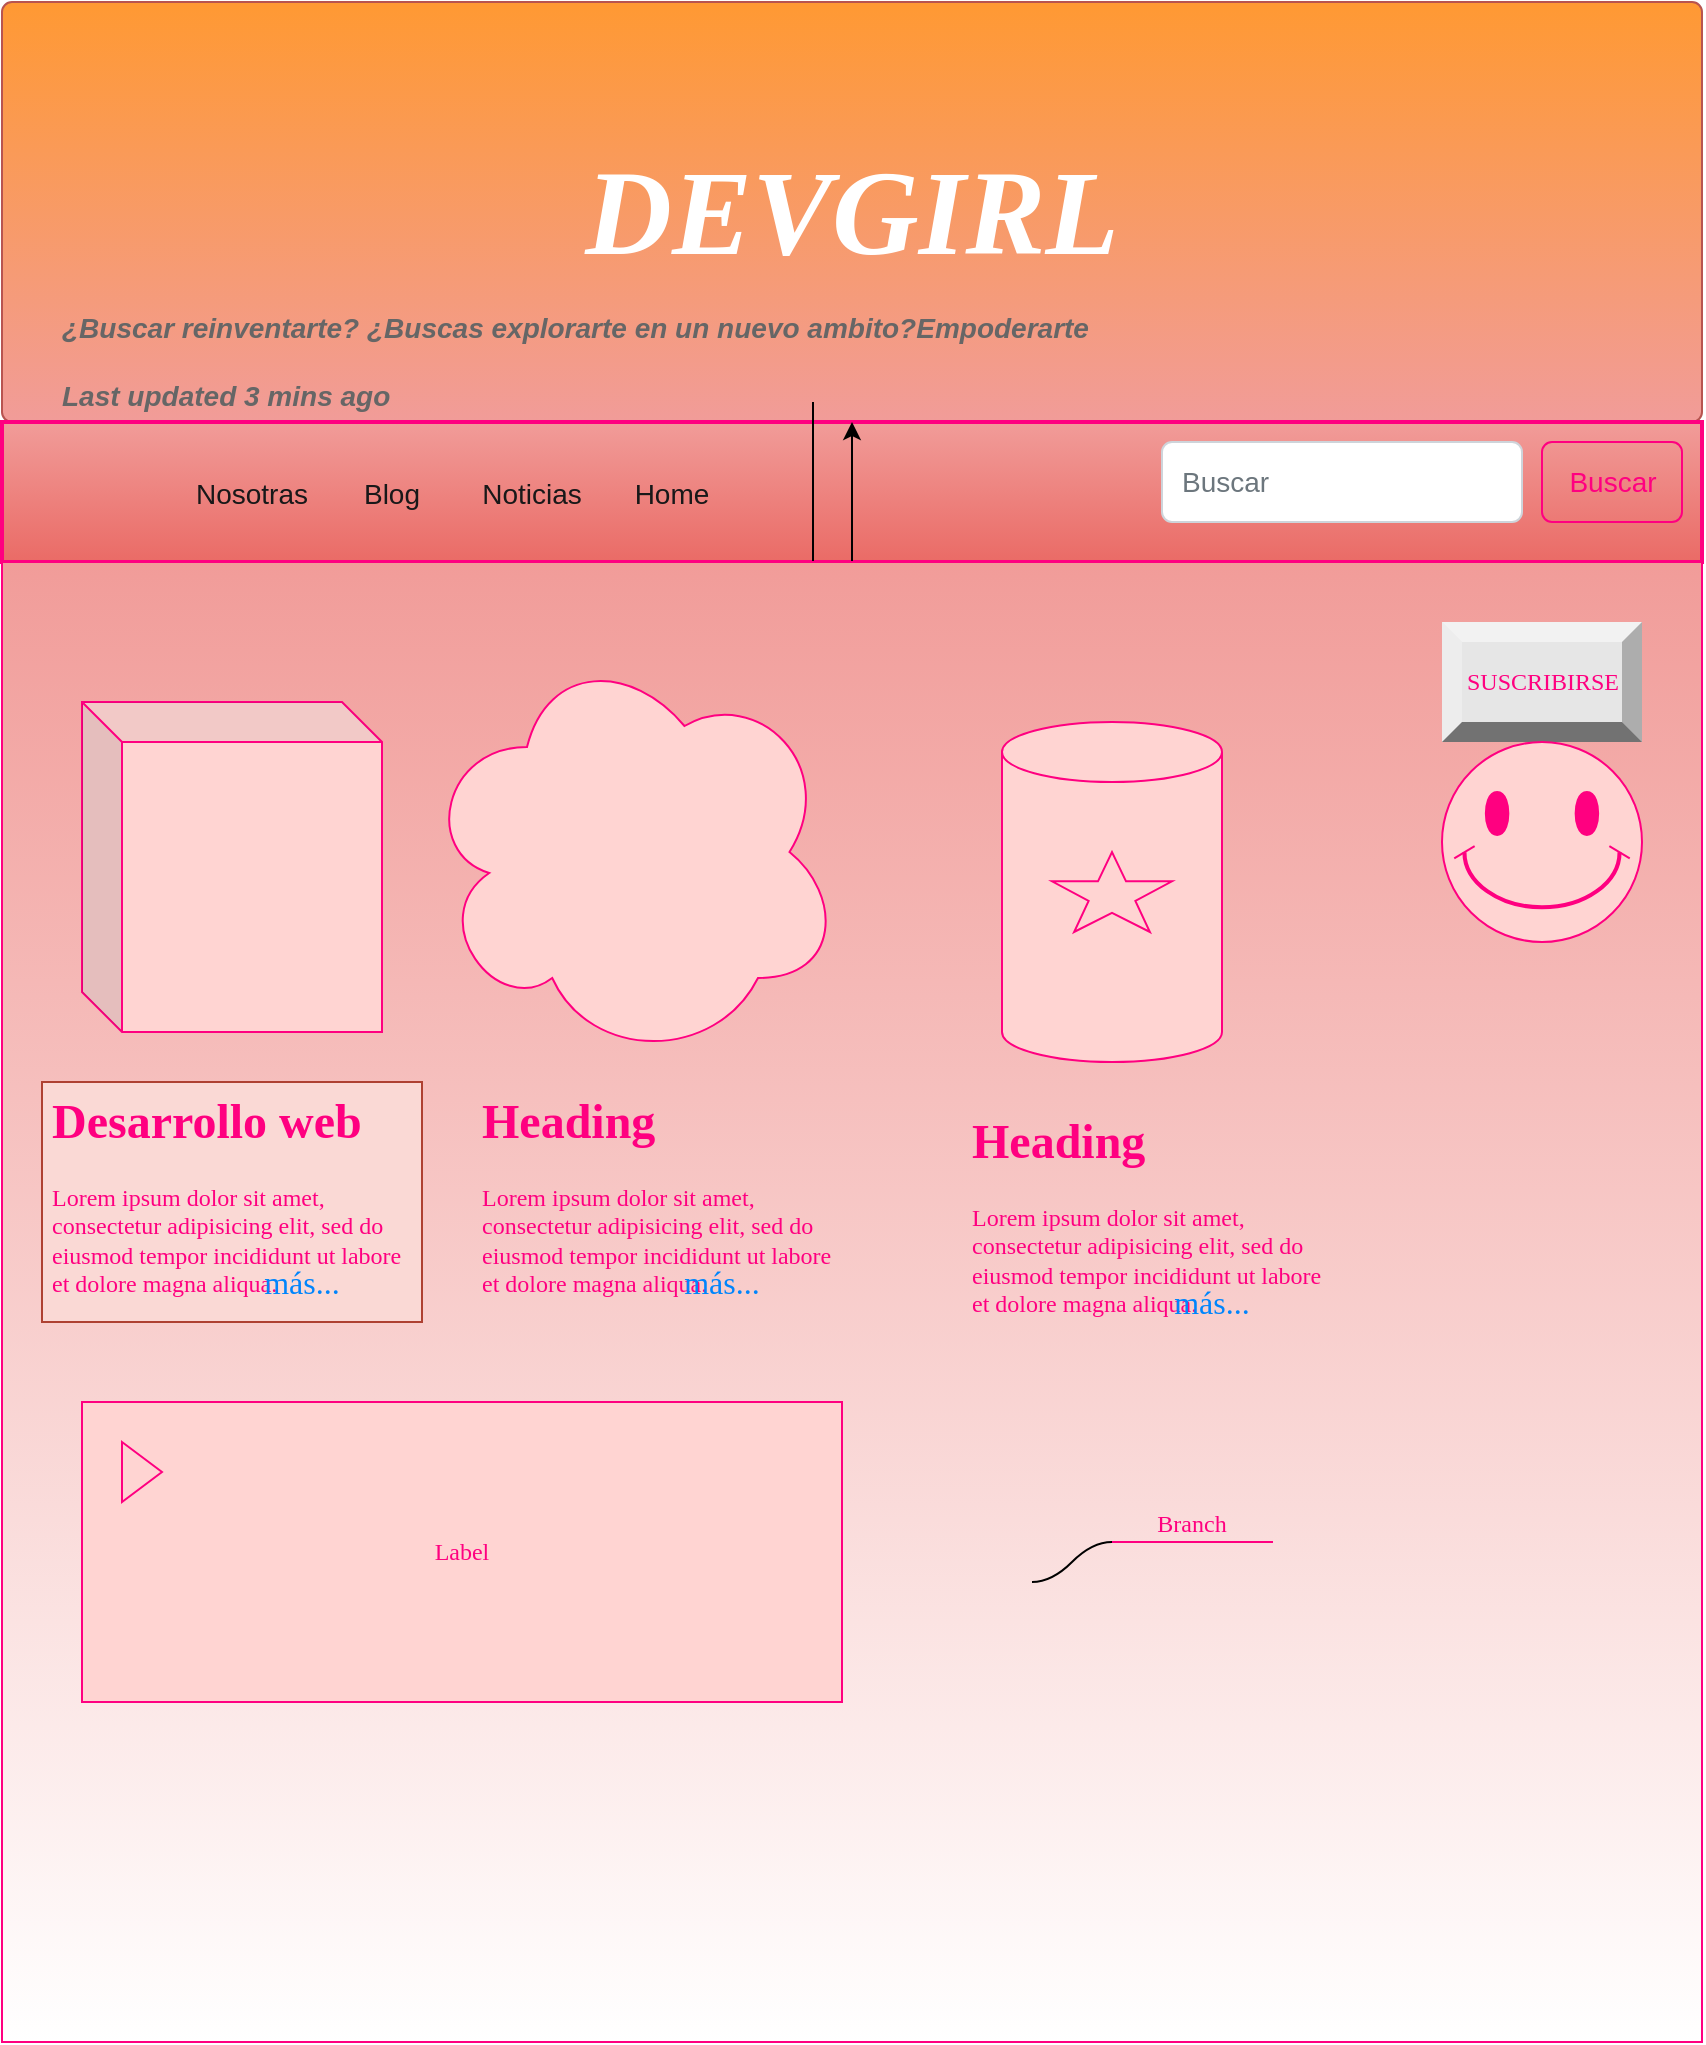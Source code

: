 <mxfile version="15.7.0" type="github">
  <diagram id="qMa-_QxccuimeE_cbAPb" name="Page-1">
    <mxGraphModel dx="2274" dy="1909" grid="1" gridSize="10" guides="1" tooltips="1" connect="1" arrows="1" fold="1" page="1" pageScale="1" pageWidth="850" pageHeight="1100" math="0" shadow="0">
      <root>
        <mxCell id="0" />
        <mxCell id="1" parent="0" />
        <mxCell id="Ih-YGPsCaoq6DHACvWlH-1" value="&lt;font color=&quot;#FFFFFF&quot;&gt;&lt;i&gt;&lt;b&gt;&lt;font face=&quot;Times New Roman&quot;&gt;DEVGIRL&lt;/font&gt;&lt;/b&gt;&lt;/i&gt;&lt;/font&gt;" style="html=1;shadow=0;dashed=0;shape=mxgraph.bootstrap.rrect;rSize=5;strokeColor=#b85450;html=1;whiteSpace=wrap;fillColor=#FF9933;verticalAlign=middle;align=center;spacing=20;fontSize=60;gradientColor=#F19C99;" vertex="1" parent="1">
          <mxGeometry y="-10" width="850" height="210" as="geometry" />
        </mxCell>
        <mxCell id="Ih-YGPsCaoq6DHACvWlH-2" value="&lt;font color=&quot;#666666&quot;&gt;&lt;i&gt;&lt;b&gt;¿Buscar reinventarte? ¿Buscas explorarte en un nuevo ambito?Empoderarte &lt;br&gt;&lt;br&gt;Last updated 3 mins ago&lt;/b&gt;&lt;/i&gt;&lt;/font&gt;" style="fillColor=none;strokeColor=none;fontColor=#ffffff;html=1;verticalAlign=top;align=left;spacing=20;fontSize=14;horizontal=1;gradientDirection=radial;gradientColor=#FFFFFF;" vertex="1" parent="Ih-YGPsCaoq6DHACvWlH-1">
          <mxGeometry width="791" height="70" relative="1" as="geometry">
            <mxPoint x="10" y="130" as="offset" />
          </mxGeometry>
        </mxCell>
        <mxCell id="Ih-YGPsCaoq6DHACvWlH-7" value="" style="html=1;shadow=0;dashed=0;fillColor=#EA6B66;strokeColor=#FF0080;fontSize=16;align=left;spacing=15;gradientDirection=north;gradientColor=#F19C99;strokeWidth=2;" vertex="1" parent="1">
          <mxGeometry y="200" width="850" height="70" as="geometry" />
        </mxCell>
        <mxCell id="Ih-YGPsCaoq6DHACvWlH-8" value="Home" style="fillColor=none;strokeColor=none;fontSize=14;fontColor=#181819;align=center;" vertex="1" parent="Ih-YGPsCaoq6DHACvWlH-7">
          <mxGeometry width="70" height="40" relative="1" as="geometry">
            <mxPoint x="300" y="15" as="offset" />
          </mxGeometry>
        </mxCell>
        <mxCell id="Ih-YGPsCaoq6DHACvWlH-13" value="&lt;font color=&quot;#FF0080&quot;&gt;Buscar&lt;/font&gt;" style="html=1;shadow=0;dashed=0;shape=mxgraph.bootstrap.rrect;rSize=5;fontSize=14;fontColor=#33A64C;strokeColor=#FF0080;fillColor=none;" vertex="1" parent="Ih-YGPsCaoq6DHACvWlH-7">
          <mxGeometry x="1" width="70" height="40" relative="1" as="geometry">
            <mxPoint x="-80" y="10" as="offset" />
          </mxGeometry>
        </mxCell>
        <mxCell id="Ih-YGPsCaoq6DHACvWlH-14" value="Buscar" style="html=1;shadow=0;dashed=0;shape=mxgraph.bootstrap.rrect;rSize=5;fontSize=14;fontColor=#6C767D;strokeColor=#CED4DA;fillColor=#ffffff;align=left;spacing=10;" vertex="1" parent="Ih-YGPsCaoq6DHACvWlH-7">
          <mxGeometry x="1" width="180" height="40" relative="1" as="geometry">
            <mxPoint x="-270" y="10" as="offset" />
          </mxGeometry>
        </mxCell>
        <mxCell id="Ih-YGPsCaoq6DHACvWlH-23" value="Blog" style="fillColor=none;strokeColor=none;fontSize=14;fontColor=#181819;align=center;" vertex="1" parent="Ih-YGPsCaoq6DHACvWlH-7">
          <mxGeometry x="160" y="15" width="70" height="40" as="geometry" />
        </mxCell>
        <mxCell id="Ih-YGPsCaoq6DHACvWlH-24" value="Nosotras" style="fillColor=none;strokeColor=none;fontSize=14;fontColor=#181819;align=center;" vertex="1" parent="Ih-YGPsCaoq6DHACvWlH-7">
          <mxGeometry x="90" y="15" width="70" height="40" as="geometry" />
        </mxCell>
        <mxCell id="Ih-YGPsCaoq6DHACvWlH-25" value="Noticias" style="fillColor=none;strokeColor=none;fontSize=14;fontColor=#181819;align=center;" vertex="1" parent="Ih-YGPsCaoq6DHACvWlH-7">
          <mxGeometry x="230" y="15" width="70" height="40" as="geometry" />
        </mxCell>
        <mxCell id="Ih-YGPsCaoq6DHACvWlH-3" style="edgeStyle=orthogonalEdgeStyle;rounded=0;orthogonalLoop=1;jettySize=auto;html=1;" edge="1" parent="1" source="Ih-YGPsCaoq6DHACvWlH-2" target="Ih-YGPsCaoq6DHACvWlH-1">
          <mxGeometry relative="1" as="geometry">
            <mxPoint x="400" y="450" as="sourcePoint" />
            <Array as="points">
              <mxPoint x="820" y="360" />
              <mxPoint x="820" y="270" />
              <mxPoint x="425" y="270" />
            </Array>
          </mxGeometry>
        </mxCell>
        <mxCell id="Ih-YGPsCaoq6DHACvWlH-26" value="" style="rounded=0;whiteSpace=wrap;html=1;fontFamily=Times New Roman;fontColor=#FF0080;strokeColor=#FF0080;fillColor=#F19C99;gradientColor=#ffffff;" vertex="1" parent="1">
          <mxGeometry y="270" width="850" height="740" as="geometry" />
        </mxCell>
        <mxCell id="Ih-YGPsCaoq6DHACvWlH-27" value="&lt;h1&gt;Desarrollo web&lt;br&gt;&lt;/h1&gt;&lt;p&gt;Lorem ipsum dolor sit amet, consectetur adipisicing elit, sed do eiusmod tempor incididunt ut labore et dolore magna aliqua.&lt;/p&gt;" style="text;html=1;strokeColor=#ae4132;fillColor=#fad9d5;spacing=5;spacingTop=-20;whiteSpace=wrap;overflow=hidden;rounded=0;fontFamily=Times New Roman;fontColor=#FF0080;" vertex="1" parent="1">
          <mxGeometry x="20" y="530" width="190" height="120" as="geometry" />
        </mxCell>
        <mxCell id="Ih-YGPsCaoq6DHACvWlH-29" value="" style="ellipse;shape=cloud;whiteSpace=wrap;html=1;fontFamily=Times New Roman;fontColor=#FF0080;strokeColor=#FF0080;fillColor=#FFD4D2;" vertex="1" parent="1">
          <mxGeometry x="210" y="310" width="210" height="210" as="geometry" />
        </mxCell>
        <mxCell id="Ih-YGPsCaoq6DHACvWlH-30" value="" style="shape=cube;whiteSpace=wrap;html=1;boundedLbl=1;backgroundOutline=1;darkOpacity=0.05;darkOpacity2=0.1;fontFamily=Times New Roman;fontColor=#FF0080;strokeColor=#FF0080;fillColor=#FFD4D2;" vertex="1" parent="1">
          <mxGeometry x="40" y="340" width="150" height="165" as="geometry" />
        </mxCell>
        <mxCell id="Ih-YGPsCaoq6DHACvWlH-32" value="&lt;h1&gt;Heading&lt;/h1&gt;&lt;p&gt;Lorem ipsum dolor sit amet, consectetur adipisicing elit, sed do eiusmod tempor incididunt ut labore et dolore magna aliqua.&lt;/p&gt;" style="text;html=1;strokeColor=none;fillColor=none;spacing=5;spacingTop=-20;whiteSpace=wrap;overflow=hidden;rounded=0;fontFamily=Times New Roman;fontColor=#FF0080;" vertex="1" parent="1">
          <mxGeometry x="235" y="530" width="190" height="120" as="geometry" />
        </mxCell>
        <mxCell id="Ih-YGPsCaoq6DHACvWlH-33" value="&lt;h1&gt;Heading&lt;/h1&gt;&lt;p&gt;Lorem ipsum dolor sit amet, consectetur adipisicing elit, sed do eiusmod tempor incididunt ut labore et dolore magna aliqua.&lt;/p&gt;" style="text;html=1;strokeColor=none;fillColor=none;spacing=5;spacingTop=-20;whiteSpace=wrap;overflow=hidden;rounded=0;fontFamily=Times New Roman;fontColor=#FF0080;" vertex="1" parent="1">
          <mxGeometry x="480" y="540" width="190" height="120" as="geometry" />
        </mxCell>
        <mxCell id="Ih-YGPsCaoq6DHACvWlH-34" value="" style="shape=cylinder3;whiteSpace=wrap;html=1;boundedLbl=1;backgroundOutline=1;size=15;fontFamily=Times New Roman;fontColor=#FF0080;strokeColor=#FF0080;fillColor=#FFD4D2;" vertex="1" parent="1">
          <mxGeometry x="500" y="350" width="110" height="170" as="geometry" />
        </mxCell>
        <mxCell id="Ih-YGPsCaoq6DHACvWlH-35" value="Label" style="html=1;whiteSpace=wrap;container=1;recursiveResize=0;collapsible=0;fontFamily=Times New Roman;fontColor=#FF0080;strokeColor=#FF0080;fillColor=#FFD4D2;" vertex="1" parent="1">
          <mxGeometry x="40" y="690" width="380" height="150" as="geometry" />
        </mxCell>
        <mxCell id="Ih-YGPsCaoq6DHACvWlH-36" value="" style="triangle;html=1;whiteSpace=wrap;fontFamily=Times New Roman;fontColor=#FF0080;strokeColor=#FF0080;fillColor=#FFD4D2;" vertex="1" parent="Ih-YGPsCaoq6DHACvWlH-35">
          <mxGeometry x="20" y="20" width="20" height="30" as="geometry" />
        </mxCell>
        <mxCell id="Ih-YGPsCaoq6DHACvWlH-37" value="Branch" style="whiteSpace=wrap;html=1;shape=partialRectangle;top=0;left=0;bottom=1;right=0;points=[[0,1],[1,1]];fillColor=none;align=center;verticalAlign=bottom;routingCenterY=0.5;snapToPoint=1;recursiveResize=0;autosize=1;treeFolding=1;treeMoving=1;newEdgeStyle={&quot;edgeStyle&quot;:&quot;entityRelationEdgeStyle&quot;,&quot;startArrow&quot;:&quot;none&quot;,&quot;endArrow&quot;:&quot;none&quot;,&quot;segment&quot;:10,&quot;curved&quot;:1};fontFamily=Times New Roman;fontColor=#FF0080;strokeColor=#FF0080;" vertex="1" parent="1">
          <mxGeometry x="555" y="740" width="80" height="20" as="geometry" />
        </mxCell>
        <mxCell id="Ih-YGPsCaoq6DHACvWlH-38" value="" style="edgeStyle=entityRelationEdgeStyle;startArrow=none;endArrow=none;segment=10;curved=1;rounded=0;fontFamily=Times New Roman;fontColor=#FF0080;" edge="1" target="Ih-YGPsCaoq6DHACvWlH-37" parent="1">
          <mxGeometry relative="1" as="geometry">
            <mxPoint x="515" y="780" as="sourcePoint" />
          </mxGeometry>
        </mxCell>
        <mxCell id="Ih-YGPsCaoq6DHACvWlH-39" value="SUSCRIBIRSE" style="labelPosition=center;verticalLabelPosition=middle;align=center;html=1;shape=mxgraph.basic.shaded_button;dx=10;fillColor=#E6E6E6;strokeColor=none;fontFamily=Times New Roman;fontColor=#FF0080;" vertex="1" parent="1">
          <mxGeometry x="720" y="300" width="100" height="60" as="geometry" />
        </mxCell>
        <mxCell id="Ih-YGPsCaoq6DHACvWlH-40" value="" style="verticalLabelPosition=bottom;verticalAlign=top;html=1;shape=mxgraph.basic.star;fontFamily=Times New Roman;fontColor=#FF0080;strokeColor=#FF0080;fillColor=#FFD4D2;" vertex="1" parent="1">
          <mxGeometry x="525" y="415" width="60" height="40" as="geometry" />
        </mxCell>
        <mxCell id="Ih-YGPsCaoq6DHACvWlH-41" value="" style="verticalLabelPosition=bottom;verticalAlign=top;html=1;shape=mxgraph.basic.smiley;fontFamily=Times New Roman;fontColor=#FF0080;strokeColor=#FF0080;fillColor=#FFD4D2;" vertex="1" parent="1">
          <mxGeometry x="720" y="360" width="100" height="100" as="geometry" />
        </mxCell>
        <mxCell id="Ih-YGPsCaoq6DHACvWlH-42" value="más..." style="html=1;shadow=0;dashed=0;shape=mxgraph.bootstrap.rrect;rSize=5;strokeColor=none;strokeWidth=1;fillColor=none;fontColor=#0085FC;whiteSpace=wrap;align=center;verticalAlign=middle;spacingLeft=0;fontStyle=0;fontSize=16;spacing=5;fontFamily=Times New Roman;" vertex="1" parent="1">
          <mxGeometry x="330" y="610" width="60" height="40" as="geometry" />
        </mxCell>
        <mxCell id="Ih-YGPsCaoq6DHACvWlH-45" value="más..." style="html=1;shadow=0;dashed=0;shape=mxgraph.bootstrap.rrect;rSize=5;strokeColor=none;strokeWidth=1;fillColor=none;fontColor=#0085FC;whiteSpace=wrap;align=center;verticalAlign=middle;spacingLeft=0;fontStyle=0;fontSize=16;spacing=5;fontFamily=Times New Roman;" vertex="1" parent="1">
          <mxGeometry x="120" y="610" width="60" height="40" as="geometry" />
        </mxCell>
        <mxCell id="Ih-YGPsCaoq6DHACvWlH-46" value="más..." style="html=1;shadow=0;dashed=0;shape=mxgraph.bootstrap.rrect;rSize=5;strokeColor=none;strokeWidth=1;fillColor=none;fontColor=#0085FC;whiteSpace=wrap;align=center;verticalAlign=middle;spacingLeft=0;fontStyle=0;fontSize=16;spacing=5;fontFamily=Times New Roman;" vertex="1" parent="1">
          <mxGeometry x="575" y="620" width="60" height="40" as="geometry" />
        </mxCell>
      </root>
    </mxGraphModel>
  </diagram>
</mxfile>
